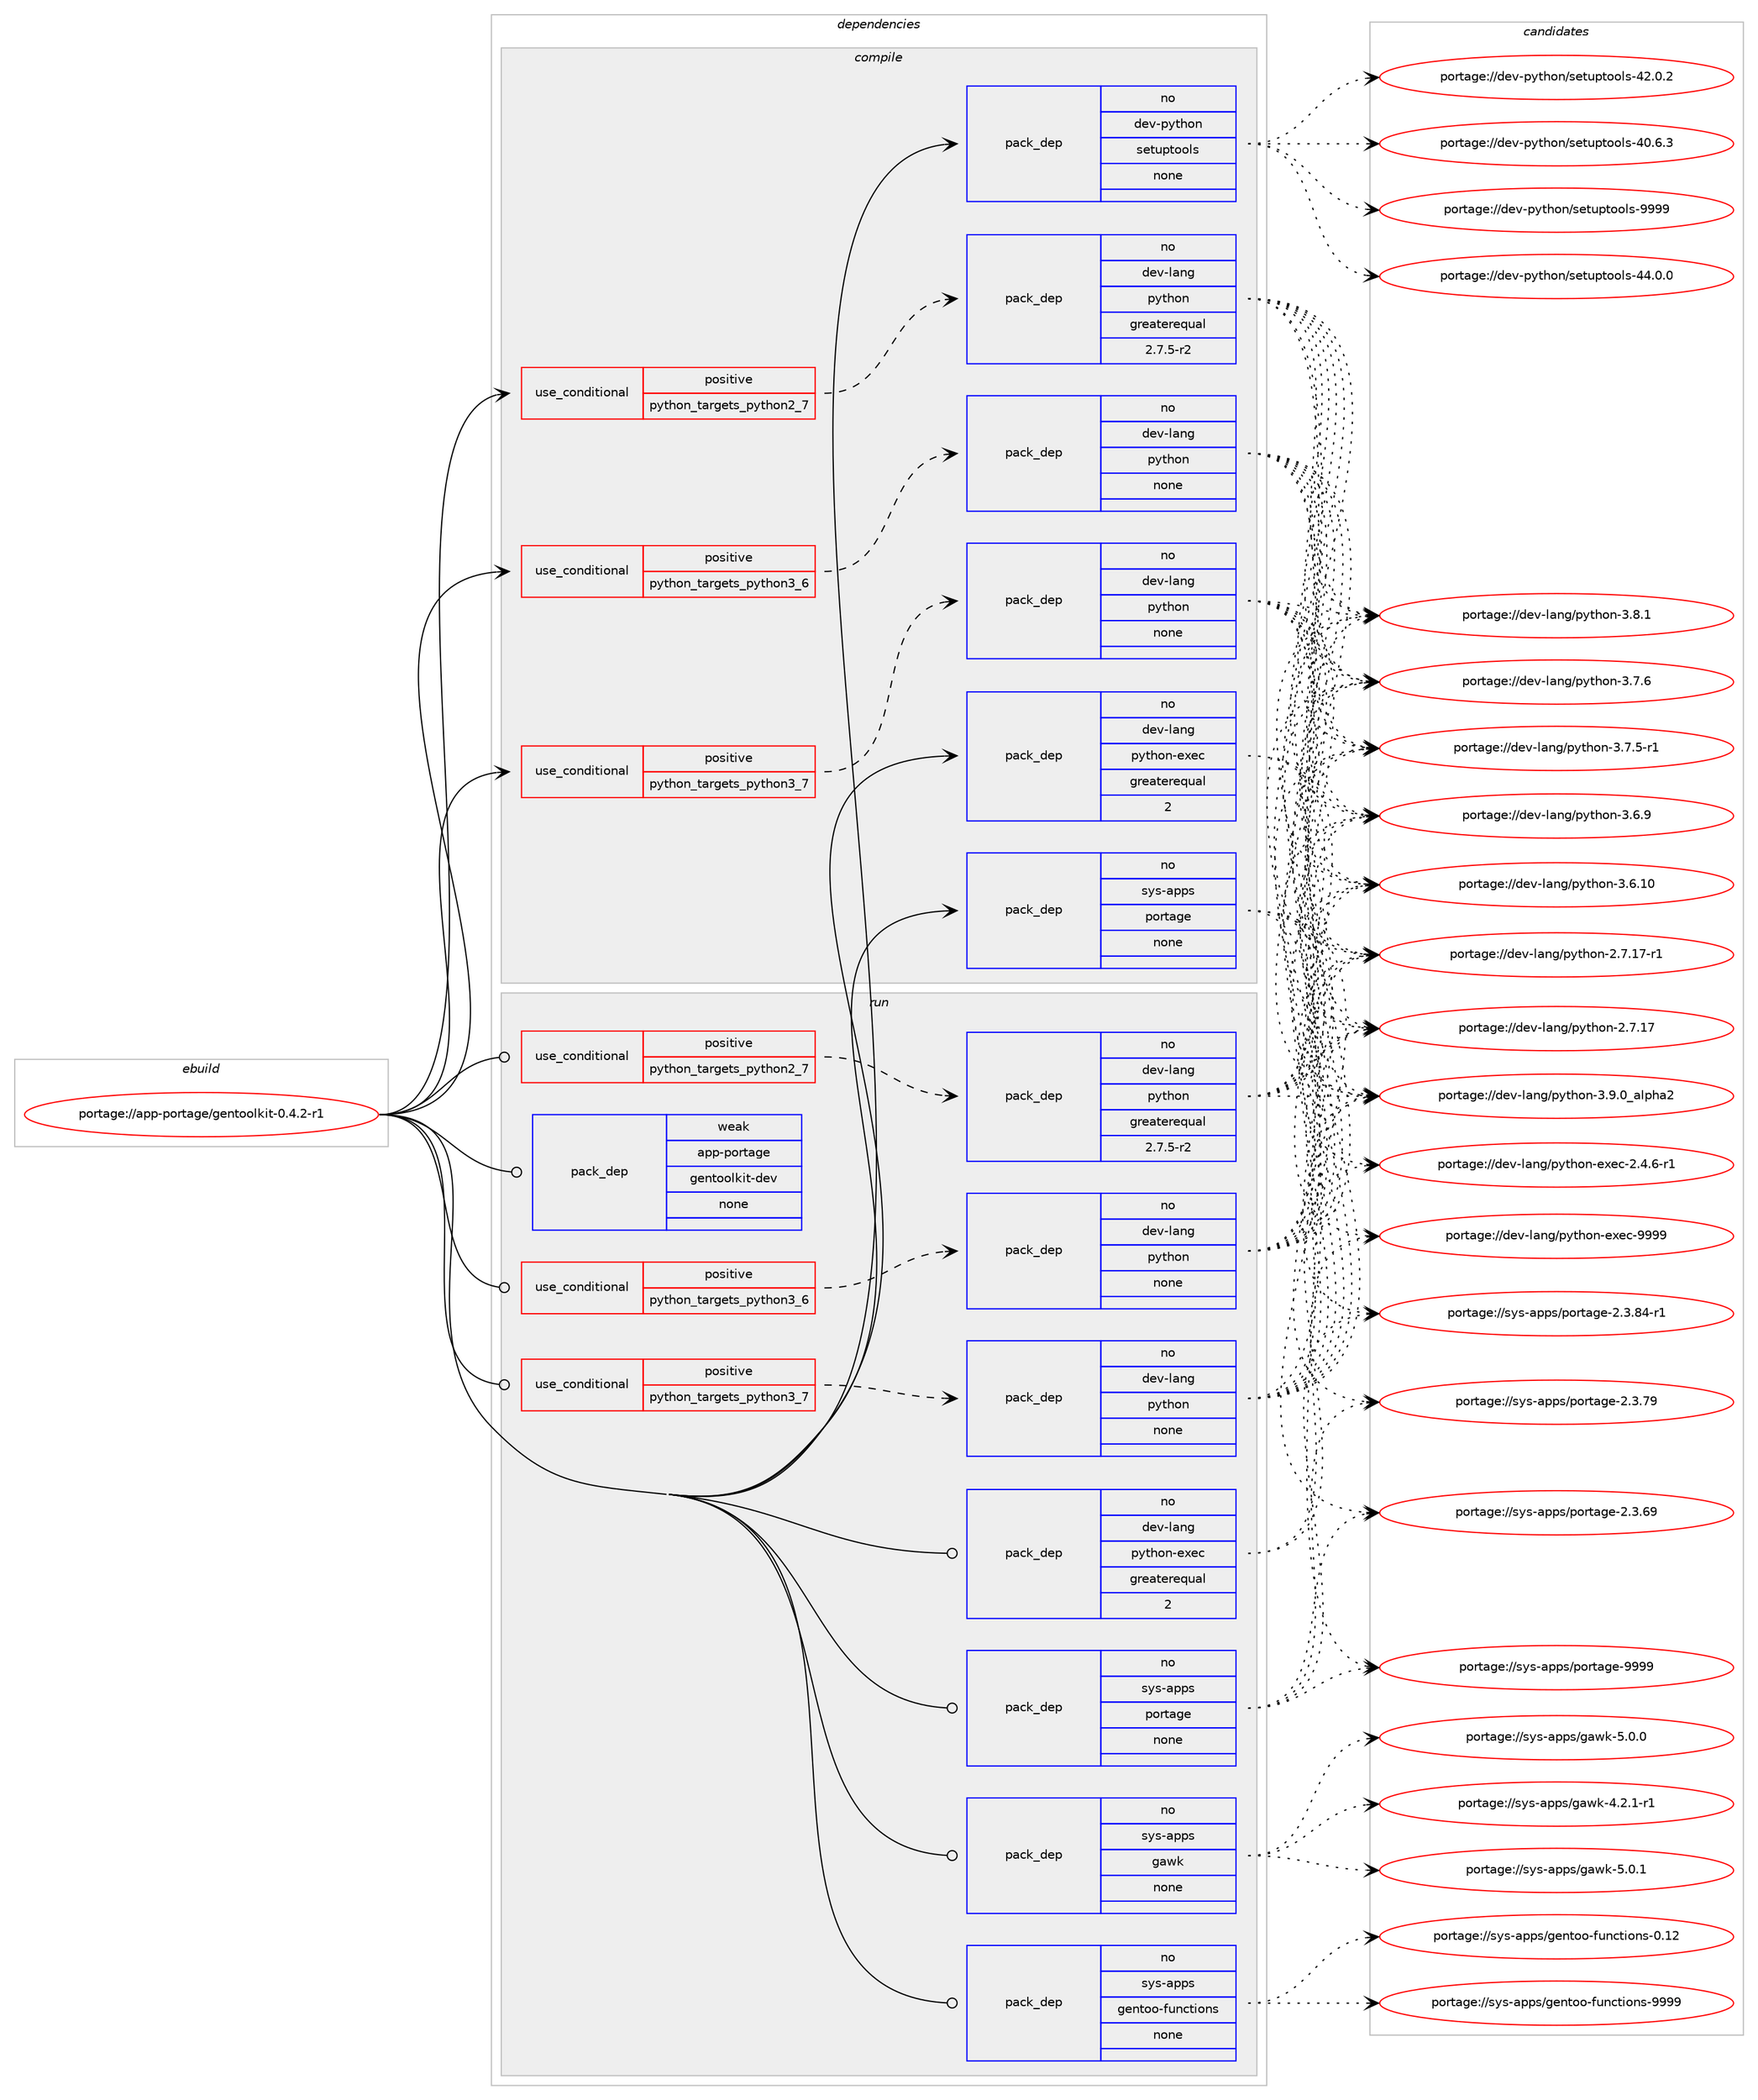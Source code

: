 digraph prolog {

# *************
# Graph options
# *************

newrank=true;
concentrate=true;
compound=true;
graph [rankdir=LR,fontname=Helvetica,fontsize=10,ranksep=1.5];#, ranksep=2.5, nodesep=0.2];
edge  [arrowhead=vee];
node  [fontname=Helvetica,fontsize=10];

# **********
# The ebuild
# **********

subgraph cluster_leftcol {
color=gray;
label=<<i>ebuild</i>>;
id [label="portage://app-portage/gentoolkit-0.4.2-r1", color=red, width=4, href="../app-portage/gentoolkit-0.4.2-r1.svg"];
}

# ****************
# The dependencies
# ****************

subgraph cluster_midcol {
color=gray;
label=<<i>dependencies</i>>;
subgraph cluster_compile {
fillcolor="#eeeeee";
style=filled;
label=<<i>compile</i>>;
subgraph cond141247 {
dependency602045 [label=<<TABLE BORDER="0" CELLBORDER="1" CELLSPACING="0" CELLPADDING="4"><TR><TD ROWSPAN="3" CELLPADDING="10">use_conditional</TD></TR><TR><TD>positive</TD></TR><TR><TD>python_targets_python2_7</TD></TR></TABLE>>, shape=none, color=red];
subgraph pack452749 {
dependency602046 [label=<<TABLE BORDER="0" CELLBORDER="1" CELLSPACING="0" CELLPADDING="4" WIDTH="220"><TR><TD ROWSPAN="6" CELLPADDING="30">pack_dep</TD></TR><TR><TD WIDTH="110">no</TD></TR><TR><TD>dev-lang</TD></TR><TR><TD>python</TD></TR><TR><TD>greaterequal</TD></TR><TR><TD>2.7.5-r2</TD></TR></TABLE>>, shape=none, color=blue];
}
dependency602045:e -> dependency602046:w [weight=20,style="dashed",arrowhead="vee"];
}
id:e -> dependency602045:w [weight=20,style="solid",arrowhead="vee"];
subgraph cond141248 {
dependency602047 [label=<<TABLE BORDER="0" CELLBORDER="1" CELLSPACING="0" CELLPADDING="4"><TR><TD ROWSPAN="3" CELLPADDING="10">use_conditional</TD></TR><TR><TD>positive</TD></TR><TR><TD>python_targets_python3_6</TD></TR></TABLE>>, shape=none, color=red];
subgraph pack452750 {
dependency602048 [label=<<TABLE BORDER="0" CELLBORDER="1" CELLSPACING="0" CELLPADDING="4" WIDTH="220"><TR><TD ROWSPAN="6" CELLPADDING="30">pack_dep</TD></TR><TR><TD WIDTH="110">no</TD></TR><TR><TD>dev-lang</TD></TR><TR><TD>python</TD></TR><TR><TD>none</TD></TR><TR><TD></TD></TR></TABLE>>, shape=none, color=blue];
}
dependency602047:e -> dependency602048:w [weight=20,style="dashed",arrowhead="vee"];
}
id:e -> dependency602047:w [weight=20,style="solid",arrowhead="vee"];
subgraph cond141249 {
dependency602049 [label=<<TABLE BORDER="0" CELLBORDER="1" CELLSPACING="0" CELLPADDING="4"><TR><TD ROWSPAN="3" CELLPADDING="10">use_conditional</TD></TR><TR><TD>positive</TD></TR><TR><TD>python_targets_python3_7</TD></TR></TABLE>>, shape=none, color=red];
subgraph pack452751 {
dependency602050 [label=<<TABLE BORDER="0" CELLBORDER="1" CELLSPACING="0" CELLPADDING="4" WIDTH="220"><TR><TD ROWSPAN="6" CELLPADDING="30">pack_dep</TD></TR><TR><TD WIDTH="110">no</TD></TR><TR><TD>dev-lang</TD></TR><TR><TD>python</TD></TR><TR><TD>none</TD></TR><TR><TD></TD></TR></TABLE>>, shape=none, color=blue];
}
dependency602049:e -> dependency602050:w [weight=20,style="dashed",arrowhead="vee"];
}
id:e -> dependency602049:w [weight=20,style="solid",arrowhead="vee"];
subgraph pack452752 {
dependency602051 [label=<<TABLE BORDER="0" CELLBORDER="1" CELLSPACING="0" CELLPADDING="4" WIDTH="220"><TR><TD ROWSPAN="6" CELLPADDING="30">pack_dep</TD></TR><TR><TD WIDTH="110">no</TD></TR><TR><TD>dev-lang</TD></TR><TR><TD>python-exec</TD></TR><TR><TD>greaterequal</TD></TR><TR><TD>2</TD></TR></TABLE>>, shape=none, color=blue];
}
id:e -> dependency602051:w [weight=20,style="solid",arrowhead="vee"];
subgraph pack452753 {
dependency602052 [label=<<TABLE BORDER="0" CELLBORDER="1" CELLSPACING="0" CELLPADDING="4" WIDTH="220"><TR><TD ROWSPAN="6" CELLPADDING="30">pack_dep</TD></TR><TR><TD WIDTH="110">no</TD></TR><TR><TD>dev-python</TD></TR><TR><TD>setuptools</TD></TR><TR><TD>none</TD></TR><TR><TD></TD></TR></TABLE>>, shape=none, color=blue];
}
id:e -> dependency602052:w [weight=20,style="solid",arrowhead="vee"];
subgraph pack452754 {
dependency602053 [label=<<TABLE BORDER="0" CELLBORDER="1" CELLSPACING="0" CELLPADDING="4" WIDTH="220"><TR><TD ROWSPAN="6" CELLPADDING="30">pack_dep</TD></TR><TR><TD WIDTH="110">no</TD></TR><TR><TD>sys-apps</TD></TR><TR><TD>portage</TD></TR><TR><TD>none</TD></TR><TR><TD></TD></TR></TABLE>>, shape=none, color=blue];
}
id:e -> dependency602053:w [weight=20,style="solid",arrowhead="vee"];
}
subgraph cluster_compileandrun {
fillcolor="#eeeeee";
style=filled;
label=<<i>compile and run</i>>;
}
subgraph cluster_run {
fillcolor="#eeeeee";
style=filled;
label=<<i>run</i>>;
subgraph cond141250 {
dependency602054 [label=<<TABLE BORDER="0" CELLBORDER="1" CELLSPACING="0" CELLPADDING="4"><TR><TD ROWSPAN="3" CELLPADDING="10">use_conditional</TD></TR><TR><TD>positive</TD></TR><TR><TD>python_targets_python2_7</TD></TR></TABLE>>, shape=none, color=red];
subgraph pack452755 {
dependency602055 [label=<<TABLE BORDER="0" CELLBORDER="1" CELLSPACING="0" CELLPADDING="4" WIDTH="220"><TR><TD ROWSPAN="6" CELLPADDING="30">pack_dep</TD></TR><TR><TD WIDTH="110">no</TD></TR><TR><TD>dev-lang</TD></TR><TR><TD>python</TD></TR><TR><TD>greaterequal</TD></TR><TR><TD>2.7.5-r2</TD></TR></TABLE>>, shape=none, color=blue];
}
dependency602054:e -> dependency602055:w [weight=20,style="dashed",arrowhead="vee"];
}
id:e -> dependency602054:w [weight=20,style="solid",arrowhead="odot"];
subgraph cond141251 {
dependency602056 [label=<<TABLE BORDER="0" CELLBORDER="1" CELLSPACING="0" CELLPADDING="4"><TR><TD ROWSPAN="3" CELLPADDING="10">use_conditional</TD></TR><TR><TD>positive</TD></TR><TR><TD>python_targets_python3_6</TD></TR></TABLE>>, shape=none, color=red];
subgraph pack452756 {
dependency602057 [label=<<TABLE BORDER="0" CELLBORDER="1" CELLSPACING="0" CELLPADDING="4" WIDTH="220"><TR><TD ROWSPAN="6" CELLPADDING="30">pack_dep</TD></TR><TR><TD WIDTH="110">no</TD></TR><TR><TD>dev-lang</TD></TR><TR><TD>python</TD></TR><TR><TD>none</TD></TR><TR><TD></TD></TR></TABLE>>, shape=none, color=blue];
}
dependency602056:e -> dependency602057:w [weight=20,style="dashed",arrowhead="vee"];
}
id:e -> dependency602056:w [weight=20,style="solid",arrowhead="odot"];
subgraph cond141252 {
dependency602058 [label=<<TABLE BORDER="0" CELLBORDER="1" CELLSPACING="0" CELLPADDING="4"><TR><TD ROWSPAN="3" CELLPADDING="10">use_conditional</TD></TR><TR><TD>positive</TD></TR><TR><TD>python_targets_python3_7</TD></TR></TABLE>>, shape=none, color=red];
subgraph pack452757 {
dependency602059 [label=<<TABLE BORDER="0" CELLBORDER="1" CELLSPACING="0" CELLPADDING="4" WIDTH="220"><TR><TD ROWSPAN="6" CELLPADDING="30">pack_dep</TD></TR><TR><TD WIDTH="110">no</TD></TR><TR><TD>dev-lang</TD></TR><TR><TD>python</TD></TR><TR><TD>none</TD></TR><TR><TD></TD></TR></TABLE>>, shape=none, color=blue];
}
dependency602058:e -> dependency602059:w [weight=20,style="dashed",arrowhead="vee"];
}
id:e -> dependency602058:w [weight=20,style="solid",arrowhead="odot"];
subgraph pack452758 {
dependency602060 [label=<<TABLE BORDER="0" CELLBORDER="1" CELLSPACING="0" CELLPADDING="4" WIDTH="220"><TR><TD ROWSPAN="6" CELLPADDING="30">pack_dep</TD></TR><TR><TD WIDTH="110">no</TD></TR><TR><TD>dev-lang</TD></TR><TR><TD>python-exec</TD></TR><TR><TD>greaterequal</TD></TR><TR><TD>2</TD></TR></TABLE>>, shape=none, color=blue];
}
id:e -> dependency602060:w [weight=20,style="solid",arrowhead="odot"];
subgraph pack452759 {
dependency602061 [label=<<TABLE BORDER="0" CELLBORDER="1" CELLSPACING="0" CELLPADDING="4" WIDTH="220"><TR><TD ROWSPAN="6" CELLPADDING="30">pack_dep</TD></TR><TR><TD WIDTH="110">no</TD></TR><TR><TD>sys-apps</TD></TR><TR><TD>gawk</TD></TR><TR><TD>none</TD></TR><TR><TD></TD></TR></TABLE>>, shape=none, color=blue];
}
id:e -> dependency602061:w [weight=20,style="solid",arrowhead="odot"];
subgraph pack452760 {
dependency602062 [label=<<TABLE BORDER="0" CELLBORDER="1" CELLSPACING="0" CELLPADDING="4" WIDTH="220"><TR><TD ROWSPAN="6" CELLPADDING="30">pack_dep</TD></TR><TR><TD WIDTH="110">no</TD></TR><TR><TD>sys-apps</TD></TR><TR><TD>gentoo-functions</TD></TR><TR><TD>none</TD></TR><TR><TD></TD></TR></TABLE>>, shape=none, color=blue];
}
id:e -> dependency602062:w [weight=20,style="solid",arrowhead="odot"];
subgraph pack452761 {
dependency602063 [label=<<TABLE BORDER="0" CELLBORDER="1" CELLSPACING="0" CELLPADDING="4" WIDTH="220"><TR><TD ROWSPAN="6" CELLPADDING="30">pack_dep</TD></TR><TR><TD WIDTH="110">no</TD></TR><TR><TD>sys-apps</TD></TR><TR><TD>portage</TD></TR><TR><TD>none</TD></TR><TR><TD></TD></TR></TABLE>>, shape=none, color=blue];
}
id:e -> dependency602063:w [weight=20,style="solid",arrowhead="odot"];
subgraph pack452762 {
dependency602064 [label=<<TABLE BORDER="0" CELLBORDER="1" CELLSPACING="0" CELLPADDING="4" WIDTH="220"><TR><TD ROWSPAN="6" CELLPADDING="30">pack_dep</TD></TR><TR><TD WIDTH="110">weak</TD></TR><TR><TD>app-portage</TD></TR><TR><TD>gentoolkit-dev</TD></TR><TR><TD>none</TD></TR><TR><TD></TD></TR></TABLE>>, shape=none, color=blue];
}
id:e -> dependency602064:w [weight=20,style="solid",arrowhead="odot"];
}
}

# **************
# The candidates
# **************

subgraph cluster_choices {
rank=same;
color=gray;
label=<<i>candidates</i>>;

subgraph choice452749 {
color=black;
nodesep=1;
choice10010111845108971101034711212111610411111045514657464895971081121049750 [label="portage://dev-lang/python-3.9.0_alpha2", color=red, width=4,href="../dev-lang/python-3.9.0_alpha2.svg"];
choice100101118451089711010347112121116104111110455146564649 [label="portage://dev-lang/python-3.8.1", color=red, width=4,href="../dev-lang/python-3.8.1.svg"];
choice100101118451089711010347112121116104111110455146554654 [label="portage://dev-lang/python-3.7.6", color=red, width=4,href="../dev-lang/python-3.7.6.svg"];
choice1001011184510897110103471121211161041111104551465546534511449 [label="portage://dev-lang/python-3.7.5-r1", color=red, width=4,href="../dev-lang/python-3.7.5-r1.svg"];
choice100101118451089711010347112121116104111110455146544657 [label="portage://dev-lang/python-3.6.9", color=red, width=4,href="../dev-lang/python-3.6.9.svg"];
choice10010111845108971101034711212111610411111045514654464948 [label="portage://dev-lang/python-3.6.10", color=red, width=4,href="../dev-lang/python-3.6.10.svg"];
choice100101118451089711010347112121116104111110455046554649554511449 [label="portage://dev-lang/python-2.7.17-r1", color=red, width=4,href="../dev-lang/python-2.7.17-r1.svg"];
choice10010111845108971101034711212111610411111045504655464955 [label="portage://dev-lang/python-2.7.17", color=red, width=4,href="../dev-lang/python-2.7.17.svg"];
dependency602046:e -> choice10010111845108971101034711212111610411111045514657464895971081121049750:w [style=dotted,weight="100"];
dependency602046:e -> choice100101118451089711010347112121116104111110455146564649:w [style=dotted,weight="100"];
dependency602046:e -> choice100101118451089711010347112121116104111110455146554654:w [style=dotted,weight="100"];
dependency602046:e -> choice1001011184510897110103471121211161041111104551465546534511449:w [style=dotted,weight="100"];
dependency602046:e -> choice100101118451089711010347112121116104111110455146544657:w [style=dotted,weight="100"];
dependency602046:e -> choice10010111845108971101034711212111610411111045514654464948:w [style=dotted,weight="100"];
dependency602046:e -> choice100101118451089711010347112121116104111110455046554649554511449:w [style=dotted,weight="100"];
dependency602046:e -> choice10010111845108971101034711212111610411111045504655464955:w [style=dotted,weight="100"];
}
subgraph choice452750 {
color=black;
nodesep=1;
choice10010111845108971101034711212111610411111045514657464895971081121049750 [label="portage://dev-lang/python-3.9.0_alpha2", color=red, width=4,href="../dev-lang/python-3.9.0_alpha2.svg"];
choice100101118451089711010347112121116104111110455146564649 [label="portage://dev-lang/python-3.8.1", color=red, width=4,href="../dev-lang/python-3.8.1.svg"];
choice100101118451089711010347112121116104111110455146554654 [label="portage://dev-lang/python-3.7.6", color=red, width=4,href="../dev-lang/python-3.7.6.svg"];
choice1001011184510897110103471121211161041111104551465546534511449 [label="portage://dev-lang/python-3.7.5-r1", color=red, width=4,href="../dev-lang/python-3.7.5-r1.svg"];
choice100101118451089711010347112121116104111110455146544657 [label="portage://dev-lang/python-3.6.9", color=red, width=4,href="../dev-lang/python-3.6.9.svg"];
choice10010111845108971101034711212111610411111045514654464948 [label="portage://dev-lang/python-3.6.10", color=red, width=4,href="../dev-lang/python-3.6.10.svg"];
choice100101118451089711010347112121116104111110455046554649554511449 [label="portage://dev-lang/python-2.7.17-r1", color=red, width=4,href="../dev-lang/python-2.7.17-r1.svg"];
choice10010111845108971101034711212111610411111045504655464955 [label="portage://dev-lang/python-2.7.17", color=red, width=4,href="../dev-lang/python-2.7.17.svg"];
dependency602048:e -> choice10010111845108971101034711212111610411111045514657464895971081121049750:w [style=dotted,weight="100"];
dependency602048:e -> choice100101118451089711010347112121116104111110455146564649:w [style=dotted,weight="100"];
dependency602048:e -> choice100101118451089711010347112121116104111110455146554654:w [style=dotted,weight="100"];
dependency602048:e -> choice1001011184510897110103471121211161041111104551465546534511449:w [style=dotted,weight="100"];
dependency602048:e -> choice100101118451089711010347112121116104111110455146544657:w [style=dotted,weight="100"];
dependency602048:e -> choice10010111845108971101034711212111610411111045514654464948:w [style=dotted,weight="100"];
dependency602048:e -> choice100101118451089711010347112121116104111110455046554649554511449:w [style=dotted,weight="100"];
dependency602048:e -> choice10010111845108971101034711212111610411111045504655464955:w [style=dotted,weight="100"];
}
subgraph choice452751 {
color=black;
nodesep=1;
choice10010111845108971101034711212111610411111045514657464895971081121049750 [label="portage://dev-lang/python-3.9.0_alpha2", color=red, width=4,href="../dev-lang/python-3.9.0_alpha2.svg"];
choice100101118451089711010347112121116104111110455146564649 [label="portage://dev-lang/python-3.8.1", color=red, width=4,href="../dev-lang/python-3.8.1.svg"];
choice100101118451089711010347112121116104111110455146554654 [label="portage://dev-lang/python-3.7.6", color=red, width=4,href="../dev-lang/python-3.7.6.svg"];
choice1001011184510897110103471121211161041111104551465546534511449 [label="portage://dev-lang/python-3.7.5-r1", color=red, width=4,href="../dev-lang/python-3.7.5-r1.svg"];
choice100101118451089711010347112121116104111110455146544657 [label="portage://dev-lang/python-3.6.9", color=red, width=4,href="../dev-lang/python-3.6.9.svg"];
choice10010111845108971101034711212111610411111045514654464948 [label="portage://dev-lang/python-3.6.10", color=red, width=4,href="../dev-lang/python-3.6.10.svg"];
choice100101118451089711010347112121116104111110455046554649554511449 [label="portage://dev-lang/python-2.7.17-r1", color=red, width=4,href="../dev-lang/python-2.7.17-r1.svg"];
choice10010111845108971101034711212111610411111045504655464955 [label="portage://dev-lang/python-2.7.17", color=red, width=4,href="../dev-lang/python-2.7.17.svg"];
dependency602050:e -> choice10010111845108971101034711212111610411111045514657464895971081121049750:w [style=dotted,weight="100"];
dependency602050:e -> choice100101118451089711010347112121116104111110455146564649:w [style=dotted,weight="100"];
dependency602050:e -> choice100101118451089711010347112121116104111110455146554654:w [style=dotted,weight="100"];
dependency602050:e -> choice1001011184510897110103471121211161041111104551465546534511449:w [style=dotted,weight="100"];
dependency602050:e -> choice100101118451089711010347112121116104111110455146544657:w [style=dotted,weight="100"];
dependency602050:e -> choice10010111845108971101034711212111610411111045514654464948:w [style=dotted,weight="100"];
dependency602050:e -> choice100101118451089711010347112121116104111110455046554649554511449:w [style=dotted,weight="100"];
dependency602050:e -> choice10010111845108971101034711212111610411111045504655464955:w [style=dotted,weight="100"];
}
subgraph choice452752 {
color=black;
nodesep=1;
choice10010111845108971101034711212111610411111045101120101994557575757 [label="portage://dev-lang/python-exec-9999", color=red, width=4,href="../dev-lang/python-exec-9999.svg"];
choice10010111845108971101034711212111610411111045101120101994550465246544511449 [label="portage://dev-lang/python-exec-2.4.6-r1", color=red, width=4,href="../dev-lang/python-exec-2.4.6-r1.svg"];
dependency602051:e -> choice10010111845108971101034711212111610411111045101120101994557575757:w [style=dotted,weight="100"];
dependency602051:e -> choice10010111845108971101034711212111610411111045101120101994550465246544511449:w [style=dotted,weight="100"];
}
subgraph choice452753 {
color=black;
nodesep=1;
choice10010111845112121116104111110471151011161171121161111111081154557575757 [label="portage://dev-python/setuptools-9999", color=red, width=4,href="../dev-python/setuptools-9999.svg"];
choice100101118451121211161041111104711510111611711211611111110811545525246484648 [label="portage://dev-python/setuptools-44.0.0", color=red, width=4,href="../dev-python/setuptools-44.0.0.svg"];
choice100101118451121211161041111104711510111611711211611111110811545525046484650 [label="portage://dev-python/setuptools-42.0.2", color=red, width=4,href="../dev-python/setuptools-42.0.2.svg"];
choice100101118451121211161041111104711510111611711211611111110811545524846544651 [label="portage://dev-python/setuptools-40.6.3", color=red, width=4,href="../dev-python/setuptools-40.6.3.svg"];
dependency602052:e -> choice10010111845112121116104111110471151011161171121161111111081154557575757:w [style=dotted,weight="100"];
dependency602052:e -> choice100101118451121211161041111104711510111611711211611111110811545525246484648:w [style=dotted,weight="100"];
dependency602052:e -> choice100101118451121211161041111104711510111611711211611111110811545525046484650:w [style=dotted,weight="100"];
dependency602052:e -> choice100101118451121211161041111104711510111611711211611111110811545524846544651:w [style=dotted,weight="100"];
}
subgraph choice452754 {
color=black;
nodesep=1;
choice115121115459711211211547112111114116971031014557575757 [label="portage://sys-apps/portage-9999", color=red, width=4,href="../sys-apps/portage-9999.svg"];
choice11512111545971121121154711211111411697103101455046514656524511449 [label="portage://sys-apps/portage-2.3.84-r1", color=red, width=4,href="../sys-apps/portage-2.3.84-r1.svg"];
choice1151211154597112112115471121111141169710310145504651465557 [label="portage://sys-apps/portage-2.3.79", color=red, width=4,href="../sys-apps/portage-2.3.79.svg"];
choice1151211154597112112115471121111141169710310145504651465457 [label="portage://sys-apps/portage-2.3.69", color=red, width=4,href="../sys-apps/portage-2.3.69.svg"];
dependency602053:e -> choice115121115459711211211547112111114116971031014557575757:w [style=dotted,weight="100"];
dependency602053:e -> choice11512111545971121121154711211111411697103101455046514656524511449:w [style=dotted,weight="100"];
dependency602053:e -> choice1151211154597112112115471121111141169710310145504651465557:w [style=dotted,weight="100"];
dependency602053:e -> choice1151211154597112112115471121111141169710310145504651465457:w [style=dotted,weight="100"];
}
subgraph choice452755 {
color=black;
nodesep=1;
choice10010111845108971101034711212111610411111045514657464895971081121049750 [label="portage://dev-lang/python-3.9.0_alpha2", color=red, width=4,href="../dev-lang/python-3.9.0_alpha2.svg"];
choice100101118451089711010347112121116104111110455146564649 [label="portage://dev-lang/python-3.8.1", color=red, width=4,href="../dev-lang/python-3.8.1.svg"];
choice100101118451089711010347112121116104111110455146554654 [label="portage://dev-lang/python-3.7.6", color=red, width=4,href="../dev-lang/python-3.7.6.svg"];
choice1001011184510897110103471121211161041111104551465546534511449 [label="portage://dev-lang/python-3.7.5-r1", color=red, width=4,href="../dev-lang/python-3.7.5-r1.svg"];
choice100101118451089711010347112121116104111110455146544657 [label="portage://dev-lang/python-3.6.9", color=red, width=4,href="../dev-lang/python-3.6.9.svg"];
choice10010111845108971101034711212111610411111045514654464948 [label="portage://dev-lang/python-3.6.10", color=red, width=4,href="../dev-lang/python-3.6.10.svg"];
choice100101118451089711010347112121116104111110455046554649554511449 [label="portage://dev-lang/python-2.7.17-r1", color=red, width=4,href="../dev-lang/python-2.7.17-r1.svg"];
choice10010111845108971101034711212111610411111045504655464955 [label="portage://dev-lang/python-2.7.17", color=red, width=4,href="../dev-lang/python-2.7.17.svg"];
dependency602055:e -> choice10010111845108971101034711212111610411111045514657464895971081121049750:w [style=dotted,weight="100"];
dependency602055:e -> choice100101118451089711010347112121116104111110455146564649:w [style=dotted,weight="100"];
dependency602055:e -> choice100101118451089711010347112121116104111110455146554654:w [style=dotted,weight="100"];
dependency602055:e -> choice1001011184510897110103471121211161041111104551465546534511449:w [style=dotted,weight="100"];
dependency602055:e -> choice100101118451089711010347112121116104111110455146544657:w [style=dotted,weight="100"];
dependency602055:e -> choice10010111845108971101034711212111610411111045514654464948:w [style=dotted,weight="100"];
dependency602055:e -> choice100101118451089711010347112121116104111110455046554649554511449:w [style=dotted,weight="100"];
dependency602055:e -> choice10010111845108971101034711212111610411111045504655464955:w [style=dotted,weight="100"];
}
subgraph choice452756 {
color=black;
nodesep=1;
choice10010111845108971101034711212111610411111045514657464895971081121049750 [label="portage://dev-lang/python-3.9.0_alpha2", color=red, width=4,href="../dev-lang/python-3.9.0_alpha2.svg"];
choice100101118451089711010347112121116104111110455146564649 [label="portage://dev-lang/python-3.8.1", color=red, width=4,href="../dev-lang/python-3.8.1.svg"];
choice100101118451089711010347112121116104111110455146554654 [label="portage://dev-lang/python-3.7.6", color=red, width=4,href="../dev-lang/python-3.7.6.svg"];
choice1001011184510897110103471121211161041111104551465546534511449 [label="portage://dev-lang/python-3.7.5-r1", color=red, width=4,href="../dev-lang/python-3.7.5-r1.svg"];
choice100101118451089711010347112121116104111110455146544657 [label="portage://dev-lang/python-3.6.9", color=red, width=4,href="../dev-lang/python-3.6.9.svg"];
choice10010111845108971101034711212111610411111045514654464948 [label="portage://dev-lang/python-3.6.10", color=red, width=4,href="../dev-lang/python-3.6.10.svg"];
choice100101118451089711010347112121116104111110455046554649554511449 [label="portage://dev-lang/python-2.7.17-r1", color=red, width=4,href="../dev-lang/python-2.7.17-r1.svg"];
choice10010111845108971101034711212111610411111045504655464955 [label="portage://dev-lang/python-2.7.17", color=red, width=4,href="../dev-lang/python-2.7.17.svg"];
dependency602057:e -> choice10010111845108971101034711212111610411111045514657464895971081121049750:w [style=dotted,weight="100"];
dependency602057:e -> choice100101118451089711010347112121116104111110455146564649:w [style=dotted,weight="100"];
dependency602057:e -> choice100101118451089711010347112121116104111110455146554654:w [style=dotted,weight="100"];
dependency602057:e -> choice1001011184510897110103471121211161041111104551465546534511449:w [style=dotted,weight="100"];
dependency602057:e -> choice100101118451089711010347112121116104111110455146544657:w [style=dotted,weight="100"];
dependency602057:e -> choice10010111845108971101034711212111610411111045514654464948:w [style=dotted,weight="100"];
dependency602057:e -> choice100101118451089711010347112121116104111110455046554649554511449:w [style=dotted,weight="100"];
dependency602057:e -> choice10010111845108971101034711212111610411111045504655464955:w [style=dotted,weight="100"];
}
subgraph choice452757 {
color=black;
nodesep=1;
choice10010111845108971101034711212111610411111045514657464895971081121049750 [label="portage://dev-lang/python-3.9.0_alpha2", color=red, width=4,href="../dev-lang/python-3.9.0_alpha2.svg"];
choice100101118451089711010347112121116104111110455146564649 [label="portage://dev-lang/python-3.8.1", color=red, width=4,href="../dev-lang/python-3.8.1.svg"];
choice100101118451089711010347112121116104111110455146554654 [label="portage://dev-lang/python-3.7.6", color=red, width=4,href="../dev-lang/python-3.7.6.svg"];
choice1001011184510897110103471121211161041111104551465546534511449 [label="portage://dev-lang/python-3.7.5-r1", color=red, width=4,href="../dev-lang/python-3.7.5-r1.svg"];
choice100101118451089711010347112121116104111110455146544657 [label="portage://dev-lang/python-3.6.9", color=red, width=4,href="../dev-lang/python-3.6.9.svg"];
choice10010111845108971101034711212111610411111045514654464948 [label="portage://dev-lang/python-3.6.10", color=red, width=4,href="../dev-lang/python-3.6.10.svg"];
choice100101118451089711010347112121116104111110455046554649554511449 [label="portage://dev-lang/python-2.7.17-r1", color=red, width=4,href="../dev-lang/python-2.7.17-r1.svg"];
choice10010111845108971101034711212111610411111045504655464955 [label="portage://dev-lang/python-2.7.17", color=red, width=4,href="../dev-lang/python-2.7.17.svg"];
dependency602059:e -> choice10010111845108971101034711212111610411111045514657464895971081121049750:w [style=dotted,weight="100"];
dependency602059:e -> choice100101118451089711010347112121116104111110455146564649:w [style=dotted,weight="100"];
dependency602059:e -> choice100101118451089711010347112121116104111110455146554654:w [style=dotted,weight="100"];
dependency602059:e -> choice1001011184510897110103471121211161041111104551465546534511449:w [style=dotted,weight="100"];
dependency602059:e -> choice100101118451089711010347112121116104111110455146544657:w [style=dotted,weight="100"];
dependency602059:e -> choice10010111845108971101034711212111610411111045514654464948:w [style=dotted,weight="100"];
dependency602059:e -> choice100101118451089711010347112121116104111110455046554649554511449:w [style=dotted,weight="100"];
dependency602059:e -> choice10010111845108971101034711212111610411111045504655464955:w [style=dotted,weight="100"];
}
subgraph choice452758 {
color=black;
nodesep=1;
choice10010111845108971101034711212111610411111045101120101994557575757 [label="portage://dev-lang/python-exec-9999", color=red, width=4,href="../dev-lang/python-exec-9999.svg"];
choice10010111845108971101034711212111610411111045101120101994550465246544511449 [label="portage://dev-lang/python-exec-2.4.6-r1", color=red, width=4,href="../dev-lang/python-exec-2.4.6-r1.svg"];
dependency602060:e -> choice10010111845108971101034711212111610411111045101120101994557575757:w [style=dotted,weight="100"];
dependency602060:e -> choice10010111845108971101034711212111610411111045101120101994550465246544511449:w [style=dotted,weight="100"];
}
subgraph choice452759 {
color=black;
nodesep=1;
choice11512111545971121121154710397119107455346484649 [label="portage://sys-apps/gawk-5.0.1", color=red, width=4,href="../sys-apps/gawk-5.0.1.svg"];
choice11512111545971121121154710397119107455346484648 [label="portage://sys-apps/gawk-5.0.0", color=red, width=4,href="../sys-apps/gawk-5.0.0.svg"];
choice115121115459711211211547103971191074552465046494511449 [label="portage://sys-apps/gawk-4.2.1-r1", color=red, width=4,href="../sys-apps/gawk-4.2.1-r1.svg"];
dependency602061:e -> choice11512111545971121121154710397119107455346484649:w [style=dotted,weight="100"];
dependency602061:e -> choice11512111545971121121154710397119107455346484648:w [style=dotted,weight="100"];
dependency602061:e -> choice115121115459711211211547103971191074552465046494511449:w [style=dotted,weight="100"];
}
subgraph choice452760 {
color=black;
nodesep=1;
choice11512111545971121121154710310111011611111145102117110991161051111101154557575757 [label="portage://sys-apps/gentoo-functions-9999", color=red, width=4,href="../sys-apps/gentoo-functions-9999.svg"];
choice11512111545971121121154710310111011611111145102117110991161051111101154548464950 [label="portage://sys-apps/gentoo-functions-0.12", color=red, width=4,href="../sys-apps/gentoo-functions-0.12.svg"];
dependency602062:e -> choice11512111545971121121154710310111011611111145102117110991161051111101154557575757:w [style=dotted,weight="100"];
dependency602062:e -> choice11512111545971121121154710310111011611111145102117110991161051111101154548464950:w [style=dotted,weight="100"];
}
subgraph choice452761 {
color=black;
nodesep=1;
choice115121115459711211211547112111114116971031014557575757 [label="portage://sys-apps/portage-9999", color=red, width=4,href="../sys-apps/portage-9999.svg"];
choice11512111545971121121154711211111411697103101455046514656524511449 [label="portage://sys-apps/portage-2.3.84-r1", color=red, width=4,href="../sys-apps/portage-2.3.84-r1.svg"];
choice1151211154597112112115471121111141169710310145504651465557 [label="portage://sys-apps/portage-2.3.79", color=red, width=4,href="../sys-apps/portage-2.3.79.svg"];
choice1151211154597112112115471121111141169710310145504651465457 [label="portage://sys-apps/portage-2.3.69", color=red, width=4,href="../sys-apps/portage-2.3.69.svg"];
dependency602063:e -> choice115121115459711211211547112111114116971031014557575757:w [style=dotted,weight="100"];
dependency602063:e -> choice11512111545971121121154711211111411697103101455046514656524511449:w [style=dotted,weight="100"];
dependency602063:e -> choice1151211154597112112115471121111141169710310145504651465557:w [style=dotted,weight="100"];
dependency602063:e -> choice1151211154597112112115471121111141169710310145504651465457:w [style=dotted,weight="100"];
}
subgraph choice452762 {
color=black;
nodesep=1;
}
}

}
